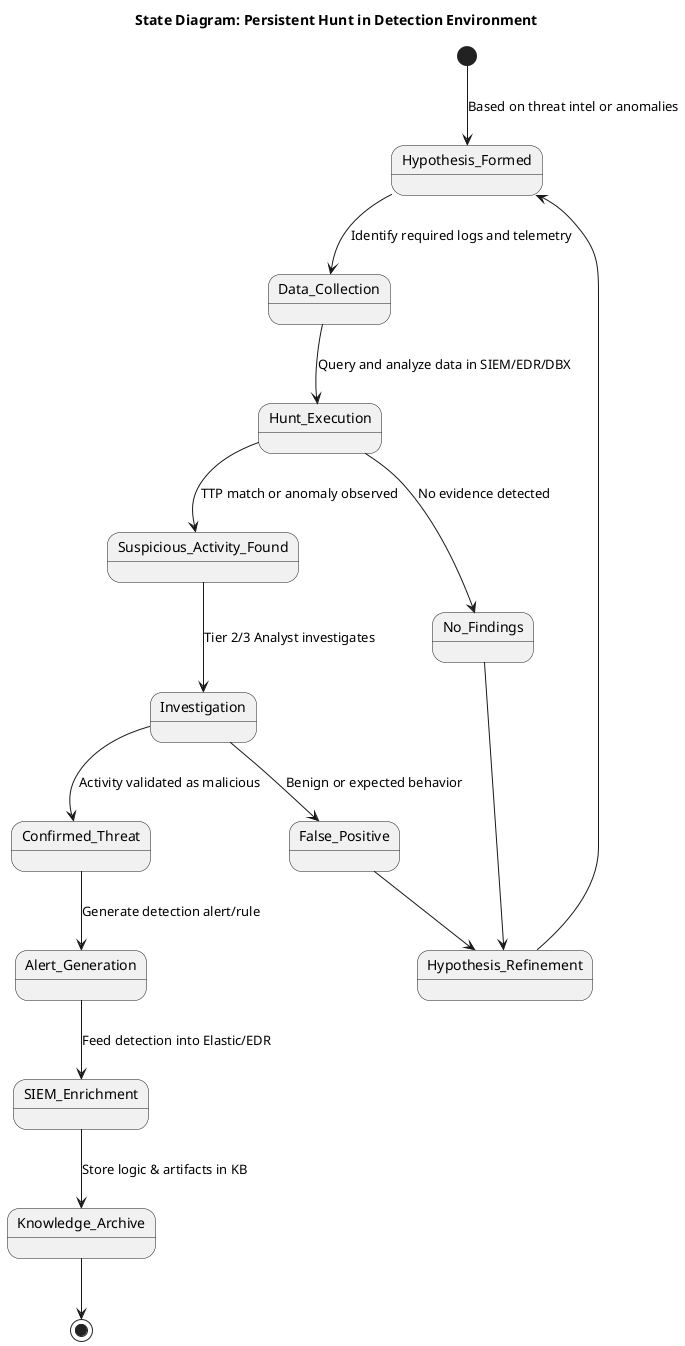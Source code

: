 @startuml
	title State Diagram: Persistent Hunt in Detection Environment
	
	[*] --> Hypothesis_Formed : Based on threat intel or anomalies
	
	Hypothesis_Formed --> Data_Collection : Identify required logs and telemetry
	Data_Collection --> Hunt_Execution : Query and analyze data in SIEM/EDR/DBX
	
	Hunt_Execution --> Suspicious_Activity_Found : TTP match or anomaly observed
	Hunt_Execution --> No_Findings : No evidence detected
	
	Suspicious_Activity_Found --> Investigation : Tier 2/3 Analyst investigates
	Investigation --> Confirmed_Threat : Activity validated as malicious
	Investigation --> False_Positive : Benign or expected behavior
	
	Confirmed_Threat --> Alert_Generation : Generate detection alert/rule
	Alert_Generation --> SIEM_Enrichment : Feed detection into Elastic/EDR
	SIEM_Enrichment --> Knowledge_Archive : Store logic & artifacts in KB
	
	False_Positive --> Hypothesis_Refinement
	No_Findings --> Hypothesis_Refinement
	
	Hypothesis_Refinement --> Hypothesis_Formed
	
	Knowledge_Archive --> [*]

@enduml
